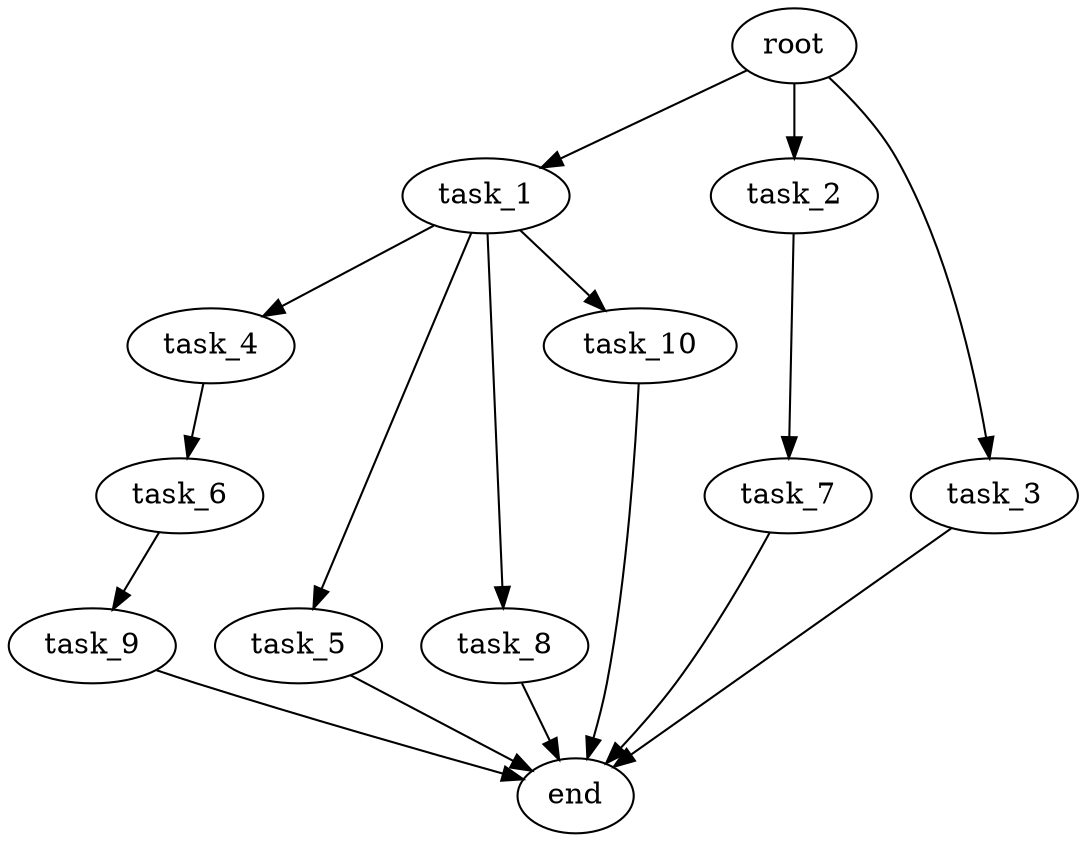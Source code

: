 digraph G {
  root [size="0.000000e+00"];
  task_1 [size="8.090628e+10"];
  task_2 [size="1.656226e+10"];
  task_3 [size="4.377296e+10"];
  task_4 [size="4.109175e+10"];
  task_5 [size="6.763953e+10"];
  task_6 [size="2.376064e+10"];
  task_7 [size="4.442543e+10"];
  task_8 [size="2.849994e+10"];
  task_9 [size="7.485617e+10"];
  task_10 [size="4.489831e+10"];
  end [size="0.000000e+00"];

  root -> task_1 [size="1.000000e-12"];
  root -> task_2 [size="1.000000e-12"];
  root -> task_3 [size="1.000000e-12"];
  task_1 -> task_4 [size="4.109175e+08"];
  task_1 -> task_5 [size="6.763953e+08"];
  task_1 -> task_8 [size="2.849994e+08"];
  task_1 -> task_10 [size="4.489831e+08"];
  task_2 -> task_7 [size="4.442543e+08"];
  task_3 -> end [size="1.000000e-12"];
  task_4 -> task_6 [size="2.376064e+08"];
  task_5 -> end [size="1.000000e-12"];
  task_6 -> task_9 [size="7.485617e+08"];
  task_7 -> end [size="1.000000e-12"];
  task_8 -> end [size="1.000000e-12"];
  task_9 -> end [size="1.000000e-12"];
  task_10 -> end [size="1.000000e-12"];
}
